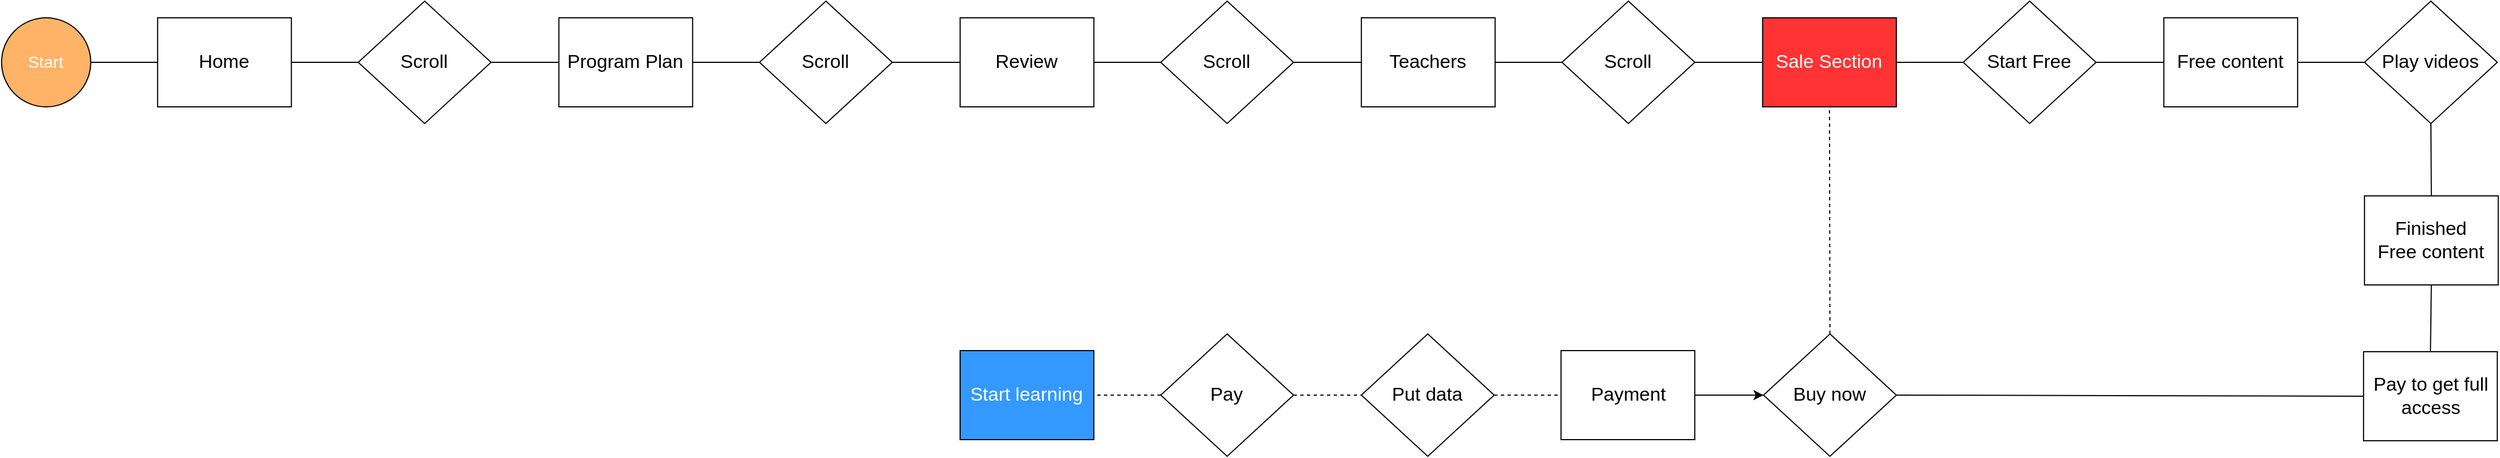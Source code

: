 <mxfile version="12.9.10" type="github" pages="2"><diagram id="rOF-1dEZ8v2TKkrngx4v" name="Page-1"><mxGraphModel dx="3671" dy="1588" grid="1" gridSize="10" guides="1" tooltips="1" connect="1" arrows="1" fold="1" page="1" pageScale="1" pageWidth="827" pageHeight="583" math="0" shadow="0"><root><mxCell id="0"/><mxCell id="1" parent="0"/><mxCell id="ISj9UR6hLuYfoGSJs5_M-1" value="&lt;font style=&quot;font-size: 15px ; line-height: 30%&quot;&gt;Start&lt;/font&gt;" style="ellipse;whiteSpace=wrap;html=1;aspect=fixed;fontSize=17;verticalAlign=middle;align=center;fillColor=#FFB366;fontColor=#FFFFFF;" vertex="1" parent="1"><mxGeometry x="-719.59" y="120" width="80" height="80" as="geometry"/></mxCell><mxCell id="ISj9UR6hLuYfoGSJs5_M-3" value="&lt;span style=&quot;font-size: 17px;&quot;&gt;Home&lt;/span&gt;" style="rounded=0;whiteSpace=wrap;html=1;fontSize=17;" vertex="1" parent="1"><mxGeometry x="-579.59" y="120" width="120" height="80" as="geometry"/></mxCell><mxCell id="ISj9UR6hLuYfoGSJs5_M-4" value="" style="endArrow=none;html=1;exitX=1;exitY=0.5;exitDx=0;exitDy=0;" edge="1" parent="1" source="ISj9UR6hLuYfoGSJs5_M-1" target="ISj9UR6hLuYfoGSJs5_M-3"><mxGeometry width="50" height="50" relative="1" as="geometry"><mxPoint x="-369.59" y="330" as="sourcePoint"/><mxPoint x="-319.59" y="280" as="targetPoint"/></mxGeometry></mxCell><mxCell id="ISj9UR6hLuYfoGSJs5_M-6" value="Scroll" style="rhombus;whiteSpace=wrap;html=1;fontSize=17;" vertex="1" parent="1"><mxGeometry x="-399.59" y="105" width="119.17" height="110" as="geometry"/></mxCell><mxCell id="ISj9UR6hLuYfoGSJs5_M-7" value="" style="endArrow=none;html=1;exitX=0;exitY=0.5;exitDx=0;exitDy=0;entryX=1;entryY=0.5;entryDx=0;entryDy=0;" edge="1" parent="1" source="ISj9UR6hLuYfoGSJs5_M-6" target="ISj9UR6hLuYfoGSJs5_M-3"><mxGeometry width="50" height="50" relative="1" as="geometry"><mxPoint x="-629.59" y="170" as="sourcePoint"/><mxPoint x="-569.59" y="170" as="targetPoint"/></mxGeometry></mxCell><mxCell id="ISj9UR6hLuYfoGSJs5_M-8" value="Program Plan" style="rounded=0;whiteSpace=wrap;html=1;fontSize=17;" vertex="1" parent="1"><mxGeometry x="-219.59" y="120" width="120" height="80" as="geometry"/></mxCell><mxCell id="AoxR0kgQSE94X6FNKv8n-4" value="" style="endArrow=none;html=1;exitX=0;exitY=0.5;exitDx=0;exitDy=0;entryX=1;entryY=0.5;entryDx=0;entryDy=0;" edge="1" parent="1" source="ISj9UR6hLuYfoGSJs5_M-8" target="ISj9UR6hLuYfoGSJs5_M-6"><mxGeometry width="50" height="50" relative="1" as="geometry"><mxPoint x="-389.59" y="170" as="sourcePoint"/><mxPoint x="-449.59" y="170" as="targetPoint"/></mxGeometry></mxCell><mxCell id="AoxR0kgQSE94X6FNKv8n-5" value="Scroll" style="rhombus;whiteSpace=wrap;html=1;fontSize=17;" vertex="1" parent="1"><mxGeometry x="-39.59" y="105" width="119.17" height="110" as="geometry"/></mxCell><mxCell id="AoxR0kgQSE94X6FNKv8n-6" value="" style="endArrow=none;html=1;exitX=0;exitY=0.5;exitDx=0;exitDy=0;" edge="1" parent="1" source="AoxR0kgQSE94X6FNKv8n-5"><mxGeometry width="50" height="50" relative="1" as="geometry"><mxPoint x="-209.59" y="170" as="sourcePoint"/><mxPoint x="-99.59" y="160" as="targetPoint"/></mxGeometry></mxCell><mxCell id="AoxR0kgQSE94X6FNKv8n-7" value="Review" style="rounded=0;whiteSpace=wrap;html=1;fontSize=17;" vertex="1" parent="1"><mxGeometry x="140.41" y="120" width="120" height="80" as="geometry"/></mxCell><mxCell id="AoxR0kgQSE94X6FNKv8n-8" value="" style="endArrow=none;html=1;exitX=0;exitY=0.5;exitDx=0;exitDy=0;entryX=1;entryY=0.5;entryDx=0;entryDy=0;" edge="1" parent="1" source="AoxR0kgQSE94X6FNKv8n-7" target="AoxR0kgQSE94X6FNKv8n-5"><mxGeometry width="50" height="50" relative="1" as="geometry"><mxPoint x="-29.59" y="170" as="sourcePoint"/><mxPoint x="-89.59" y="170" as="targetPoint"/></mxGeometry></mxCell><mxCell id="AoxR0kgQSE94X6FNKv8n-9" value="Scroll" style="rhombus;whiteSpace=wrap;html=1;fontSize=17;" vertex="1" parent="1"><mxGeometry x="320.41" y="105" width="119.17" height="110" as="geometry"/></mxCell><mxCell id="AoxR0kgQSE94X6FNKv8n-11" value="Teachers" style="rounded=0;whiteSpace=wrap;html=1;fontSize=17;" vertex="1" parent="1"><mxGeometry x="500.41" y="120" width="120" height="80" as="geometry"/></mxCell><mxCell id="AoxR0kgQSE94X6FNKv8n-16" value="Scroll" style="rhombus;whiteSpace=wrap;html=1;fontSize=17;" vertex="1" parent="1"><mxGeometry x="680.41" y="105" width="119.17" height="110" as="geometry"/></mxCell><mxCell id="AoxR0kgQSE94X6FNKv8n-18" value="Sale Section" style="rounded=0;whiteSpace=wrap;html=1;fontSize=17;fillColor=#FF3333;fontColor=#FFFFFF;" vertex="1" parent="1"><mxGeometry x="860.41" y="120" width="120" height="80" as="geometry"/></mxCell><mxCell id="AoxR0kgQSE94X6FNKv8n-20" value="Start Free" style="rhombus;whiteSpace=wrap;html=1;fontSize=17;fontColor=#000000;" vertex="1" parent="1"><mxGeometry x="1040.41" y="105" width="119.17" height="110" as="geometry"/></mxCell><mxCell id="AoxR0kgQSE94X6FNKv8n-22" value="Buy now" style="rhombus;whiteSpace=wrap;html=1;fontSize=17;" vertex="1" parent="1"><mxGeometry x="861.24" y="404" width="119.17" height="110" as="geometry"/></mxCell><mxCell id="AoxR0kgQSE94X6FNKv8n-24" value="Free content" style="rounded=0;whiteSpace=wrap;html=1;fontSize=17;" vertex="1" parent="1"><mxGeometry x="1220.41" y="120" width="120" height="80" as="geometry"/></mxCell><mxCell id="AoxR0kgQSE94X6FNKv8n-27" value="Play videos" style="rhombus;whiteSpace=wrap;html=1;fontSize=17;" vertex="1" parent="1"><mxGeometry x="1400.41" y="105" width="119.17" height="110" as="geometry"/></mxCell><mxCell id="AoxR0kgQSE94X6FNKv8n-68" value="" style="edgeStyle=orthogonalEdgeStyle;rounded=0;orthogonalLoop=1;jettySize=auto;html=1;fontSize=17;" edge="1" parent="1" source="AoxR0kgQSE94X6FNKv8n-33" target="AoxR0kgQSE94X6FNKv8n-22"><mxGeometry relative="1" as="geometry"/></mxCell><mxCell id="AoxR0kgQSE94X6FNKv8n-33" value="&lt;span style=&quot;font-size: 17px&quot;&gt;Payment&lt;/span&gt;" style="rounded=0;whiteSpace=wrap;html=1;fontSize=17;" vertex="1" parent="1"><mxGeometry x="679.58" y="419" width="120" height="80" as="geometry"/></mxCell><mxCell id="AoxR0kgQSE94X6FNKv8n-34" value="Put data" style="rhombus;whiteSpace=wrap;html=1;fontSize=17;" vertex="1" parent="1"><mxGeometry x="500.41" y="404" width="119.17" height="110" as="geometry"/></mxCell><mxCell id="AoxR0kgQSE94X6FNKv8n-35" value="Pay" style="rhombus;whiteSpace=wrap;html=1;fontSize=17;" vertex="1" parent="1"><mxGeometry x="320.41" y="404" width="119.17" height="110" as="geometry"/></mxCell><mxCell id="AoxR0kgQSE94X6FNKv8n-36" value="Start learning" style="rounded=0;whiteSpace=wrap;html=1;fontSize=17;fillColor=#3399FF;fontColor=#FFFFFF;" vertex="1" parent="1"><mxGeometry x="140.41" y="419" width="120" height="80" as="geometry"/></mxCell><mxCell id="AoxR0kgQSE94X6FNKv8n-42" value="Finished&lt;br&gt;Free content" style="rounded=0;whiteSpace=wrap;html=1;fontSize=17;" vertex="1" parent="1"><mxGeometry x="1400.41" y="280" width="120" height="80" as="geometry"/></mxCell><mxCell id="AoxR0kgQSE94X6FNKv8n-44" value="Pay to get full access" style="rounded=0;whiteSpace=wrap;html=1;fontSize=17;" vertex="1" parent="1"><mxGeometry x="1399.58" y="420" width="120" height="80" as="geometry"/></mxCell><mxCell id="AoxR0kgQSE94X6FNKv8n-55" value="" style="endArrow=none;html=1;exitX=0;exitY=0.5;exitDx=0;exitDy=0;entryX=1;entryY=0.5;entryDx=0;entryDy=0;" edge="1" parent="1" source="AoxR0kgQSE94X6FNKv8n-9" target="AoxR0kgQSE94X6FNKv8n-7"><mxGeometry width="50" height="50" relative="1" as="geometry"><mxPoint x="150.41" y="170" as="sourcePoint"/><mxPoint x="89.58" y="170" as="targetPoint"/></mxGeometry></mxCell><mxCell id="AoxR0kgQSE94X6FNKv8n-56" value="" style="endArrow=none;html=1;exitX=0;exitY=0.5;exitDx=0;exitDy=0;entryX=1;entryY=0.5;entryDx=0;entryDy=0;" edge="1" parent="1" source="AoxR0kgQSE94X6FNKv8n-11" target="AoxR0kgQSE94X6FNKv8n-9"><mxGeometry width="50" height="50" relative="1" as="geometry"><mxPoint x="160.41" y="180" as="sourcePoint"/><mxPoint x="99.58" y="180" as="targetPoint"/></mxGeometry></mxCell><mxCell id="AoxR0kgQSE94X6FNKv8n-57" value="" style="endArrow=none;html=1;exitX=0;exitY=0.5;exitDx=0;exitDy=0;entryX=1;entryY=0.5;entryDx=0;entryDy=0;" edge="1" parent="1" source="AoxR0kgQSE94X6FNKv8n-16" target="AoxR0kgQSE94X6FNKv8n-11"><mxGeometry width="50" height="50" relative="1" as="geometry"><mxPoint x="510.41" y="170" as="sourcePoint"/><mxPoint x="449.58" y="170" as="targetPoint"/></mxGeometry></mxCell><mxCell id="AoxR0kgQSE94X6FNKv8n-58" value="" style="endArrow=none;html=1;exitX=0;exitY=0.5;exitDx=0;exitDy=0;entryX=1;entryY=0.5;entryDx=0;entryDy=0;" edge="1" parent="1" source="AoxR0kgQSE94X6FNKv8n-18" target="AoxR0kgQSE94X6FNKv8n-16"><mxGeometry width="50" height="50" relative="1" as="geometry"><mxPoint x="690.41" y="170" as="sourcePoint"/><mxPoint x="630.41" y="170" as="targetPoint"/></mxGeometry></mxCell><mxCell id="AoxR0kgQSE94X6FNKv8n-59" value="" style="endArrow=none;html=1;exitX=0;exitY=0.5;exitDx=0;exitDy=0;entryX=1;entryY=0.5;entryDx=0;entryDy=0;" edge="1" parent="1" source="AoxR0kgQSE94X6FNKv8n-20" target="AoxR0kgQSE94X6FNKv8n-18"><mxGeometry width="50" height="50" relative="1" as="geometry"><mxPoint x="700.41" y="180" as="sourcePoint"/><mxPoint x="640.41" y="180" as="targetPoint"/></mxGeometry></mxCell><mxCell id="AoxR0kgQSE94X6FNKv8n-60" value="" style="endArrow=none;html=1;entryX=1;entryY=0.5;entryDx=0;entryDy=0;exitX=0;exitY=0.5;exitDx=0;exitDy=0;" edge="1" parent="1" source="AoxR0kgQSE94X6FNKv8n-24" target="AoxR0kgQSE94X6FNKv8n-20"><mxGeometry width="50" height="50" relative="1" as="geometry"><mxPoint x="1190" y="220" as="sourcePoint"/><mxPoint x="1170" y="120" as="targetPoint"/></mxGeometry></mxCell><mxCell id="AoxR0kgQSE94X6FNKv8n-61" value="" style="endArrow=none;html=1;entryX=1;entryY=0.5;entryDx=0;entryDy=0;exitX=0;exitY=0.5;exitDx=0;exitDy=0;" edge="1" parent="1" source="AoxR0kgQSE94X6FNKv8n-27" target="AoxR0kgQSE94X6FNKv8n-24"><mxGeometry width="50" height="50" relative="1" as="geometry"><mxPoint x="1230.41" y="170" as="sourcePoint"/><mxPoint x="1169.58" y="170" as="targetPoint"/></mxGeometry></mxCell><mxCell id="AoxR0kgQSE94X6FNKv8n-62" value="" style="endArrow=none;html=1;exitX=0.5;exitY=0;exitDx=0;exitDy=0;entryX=0.5;entryY=1;entryDx=0;entryDy=0;" edge="1" parent="1" source="AoxR0kgQSE94X6FNKv8n-42" target="AoxR0kgQSE94X6FNKv8n-27"><mxGeometry width="50" height="50" relative="1" as="geometry"><mxPoint x="1410" y="260" as="sourcePoint"/><mxPoint x="1510" y="240" as="targetPoint"/></mxGeometry></mxCell><mxCell id="AoxR0kgQSE94X6FNKv8n-63" value="" style="endArrow=none;html=1;entryX=0.5;entryY=1;entryDx=0;entryDy=0;exitX=0.5;exitY=0;exitDx=0;exitDy=0;" edge="1" parent="1" source="AoxR0kgQSE94X6FNKv8n-44" target="AoxR0kgQSE94X6FNKv8n-42"><mxGeometry width="50" height="50" relative="1" as="geometry"><mxPoint x="1470.41" y="290" as="sourcePoint"/><mxPoint x="1469.995" y="225" as="targetPoint"/></mxGeometry></mxCell><mxCell id="AoxR0kgQSE94X6FNKv8n-64" value="" style="endArrow=none;html=1;fontSize=17;entryX=0;entryY=0.5;entryDx=0;entryDy=0;exitX=1;exitY=0.5;exitDx=0;exitDy=0;" edge="1" parent="1" source="AoxR0kgQSE94X6FNKv8n-22" target="AoxR0kgQSE94X6FNKv8n-44"><mxGeometry width="50" height="50" relative="1" as="geometry"><mxPoint x="970" y="540" as="sourcePoint"/><mxPoint x="1020" y="490" as="targetPoint"/></mxGeometry></mxCell><mxCell id="AoxR0kgQSE94X6FNKv8n-65" value="" style="endArrow=none;dashed=1;html=1;fontSize=17;entryX=0.5;entryY=1;entryDx=0;entryDy=0;exitX=0.5;exitY=0;exitDx=0;exitDy=0;" edge="1" parent="1" source="AoxR0kgQSE94X6FNKv8n-22" target="AoxR0kgQSE94X6FNKv8n-18"><mxGeometry width="50" height="50" relative="1" as="geometry"><mxPoint x="710" y="380" as="sourcePoint"/><mxPoint x="760" y="330" as="targetPoint"/></mxGeometry></mxCell><mxCell id="AoxR0kgQSE94X6FNKv8n-67" value="" style="endArrow=none;html=1;fontSize=17;entryX=0;entryY=0.5;entryDx=0;entryDy=0;exitX=1;exitY=0.5;exitDx=0;exitDy=0;" edge="1" parent="1" source="AoxR0kgQSE94X6FNKv8n-33" target="AoxR0kgQSE94X6FNKv8n-22"><mxGeometry width="50" height="50" relative="1" as="geometry"><mxPoint x="630" y="490" as="sourcePoint"/><mxPoint x="680" y="440" as="targetPoint"/></mxGeometry></mxCell><mxCell id="AoxR0kgQSE94X6FNKv8n-69" value="" style="endArrow=none;dashed=1;html=1;fontSize=17;entryX=0;entryY=0.5;entryDx=0;entryDy=0;exitX=1;exitY=0.5;exitDx=0;exitDy=0;" edge="1" parent="1" source="AoxR0kgQSE94X6FNKv8n-34" target="AoxR0kgQSE94X6FNKv8n-33"><mxGeometry width="50" height="50" relative="1" as="geometry"><mxPoint x="630" y="490" as="sourcePoint"/><mxPoint x="680" y="440" as="targetPoint"/></mxGeometry></mxCell><mxCell id="AoxR0kgQSE94X6FNKv8n-70" value="" style="endArrow=none;dashed=1;html=1;fontSize=17;exitX=1;exitY=0.5;exitDx=0;exitDy=0;entryX=0;entryY=0.5;entryDx=0;entryDy=0;" edge="1" parent="1" source="AoxR0kgQSE94X6FNKv8n-35" target="AoxR0kgQSE94X6FNKv8n-34"><mxGeometry width="50" height="50" relative="1" as="geometry"><mxPoint x="640" y="500" as="sourcePoint"/><mxPoint x="690" y="450" as="targetPoint"/></mxGeometry></mxCell><mxCell id="AoxR0kgQSE94X6FNKv8n-71" value="" style="endArrow=none;dashed=1;html=1;fontSize=17;exitX=0;exitY=0.5;exitDx=0;exitDy=0;entryX=1;entryY=0.5;entryDx=0;entryDy=0;" edge="1" parent="1" source="AoxR0kgQSE94X6FNKv8n-35" target="AoxR0kgQSE94X6FNKv8n-36"><mxGeometry width="50" height="50" relative="1" as="geometry"><mxPoint x="650" y="510" as="sourcePoint"/><mxPoint x="700" y="460" as="targetPoint"/></mxGeometry></mxCell></root></mxGraphModel></diagram><diagram id="gpiyjdhPGbHASxZcUf0L" name="Page-2"><mxGraphModel dx="1422" dy="794" grid="1" gridSize="10" guides="1" tooltips="1" connect="1" arrows="1" fold="1" page="1" pageScale="1" pageWidth="827" pageHeight="1169" math="0" shadow="0"><root><mxCell id="o0vMrrJlzjK7rS3REEya-0"/><mxCell id="o0vMrrJlzjK7rS3REEya-1" parent="o0vMrrJlzjK7rS3REEya-0"/></root></mxGraphModel></diagram></mxfile>